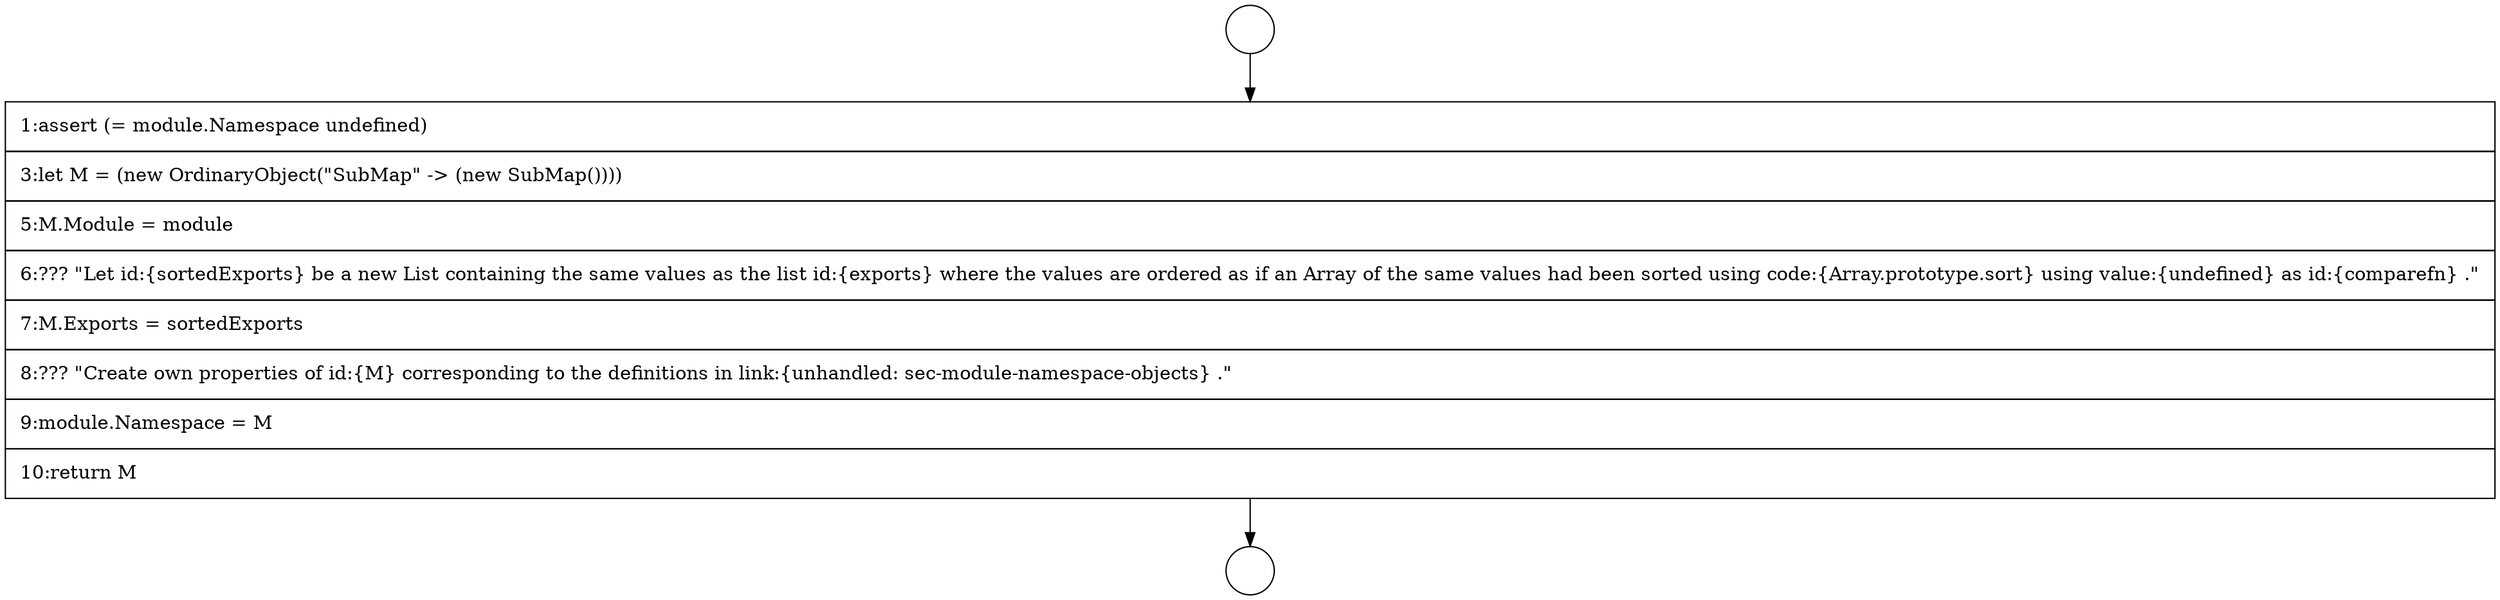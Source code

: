 digraph {
  node2648 [shape=circle label=" " color="black" fillcolor="white" style=filled]
  node2650 [shape=none, margin=0, label=<<font color="black">
    <table border="0" cellborder="1" cellspacing="0" cellpadding="10">
      <tr><td align="left">1:assert (= module.Namespace undefined)</td></tr>
      <tr><td align="left">3:let M = (new OrdinaryObject(&quot;SubMap&quot; -&gt; (new SubMap())))</td></tr>
      <tr><td align="left">5:M.Module = module</td></tr>
      <tr><td align="left">6:??? &quot;Let id:{sortedExports} be a new List containing the same values as the list id:{exports} where the values are ordered as if an Array of the same values had been sorted using code:{Array.prototype.sort} using value:{undefined} as id:{comparefn} .&quot;</td></tr>
      <tr><td align="left">7:M.Exports = sortedExports</td></tr>
      <tr><td align="left">8:??? &quot;Create own properties of id:{M} corresponding to the definitions in link:{unhandled: sec-module-namespace-objects} .&quot;</td></tr>
      <tr><td align="left">9:module.Namespace = M</td></tr>
      <tr><td align="left">10:return M</td></tr>
    </table>
  </font>> color="black" fillcolor="white" style=filled]
  node2649 [shape=circle label=" " color="black" fillcolor="white" style=filled]
  node2648 -> node2650 [ color="black"]
  node2650 -> node2649 [ color="black"]
}
